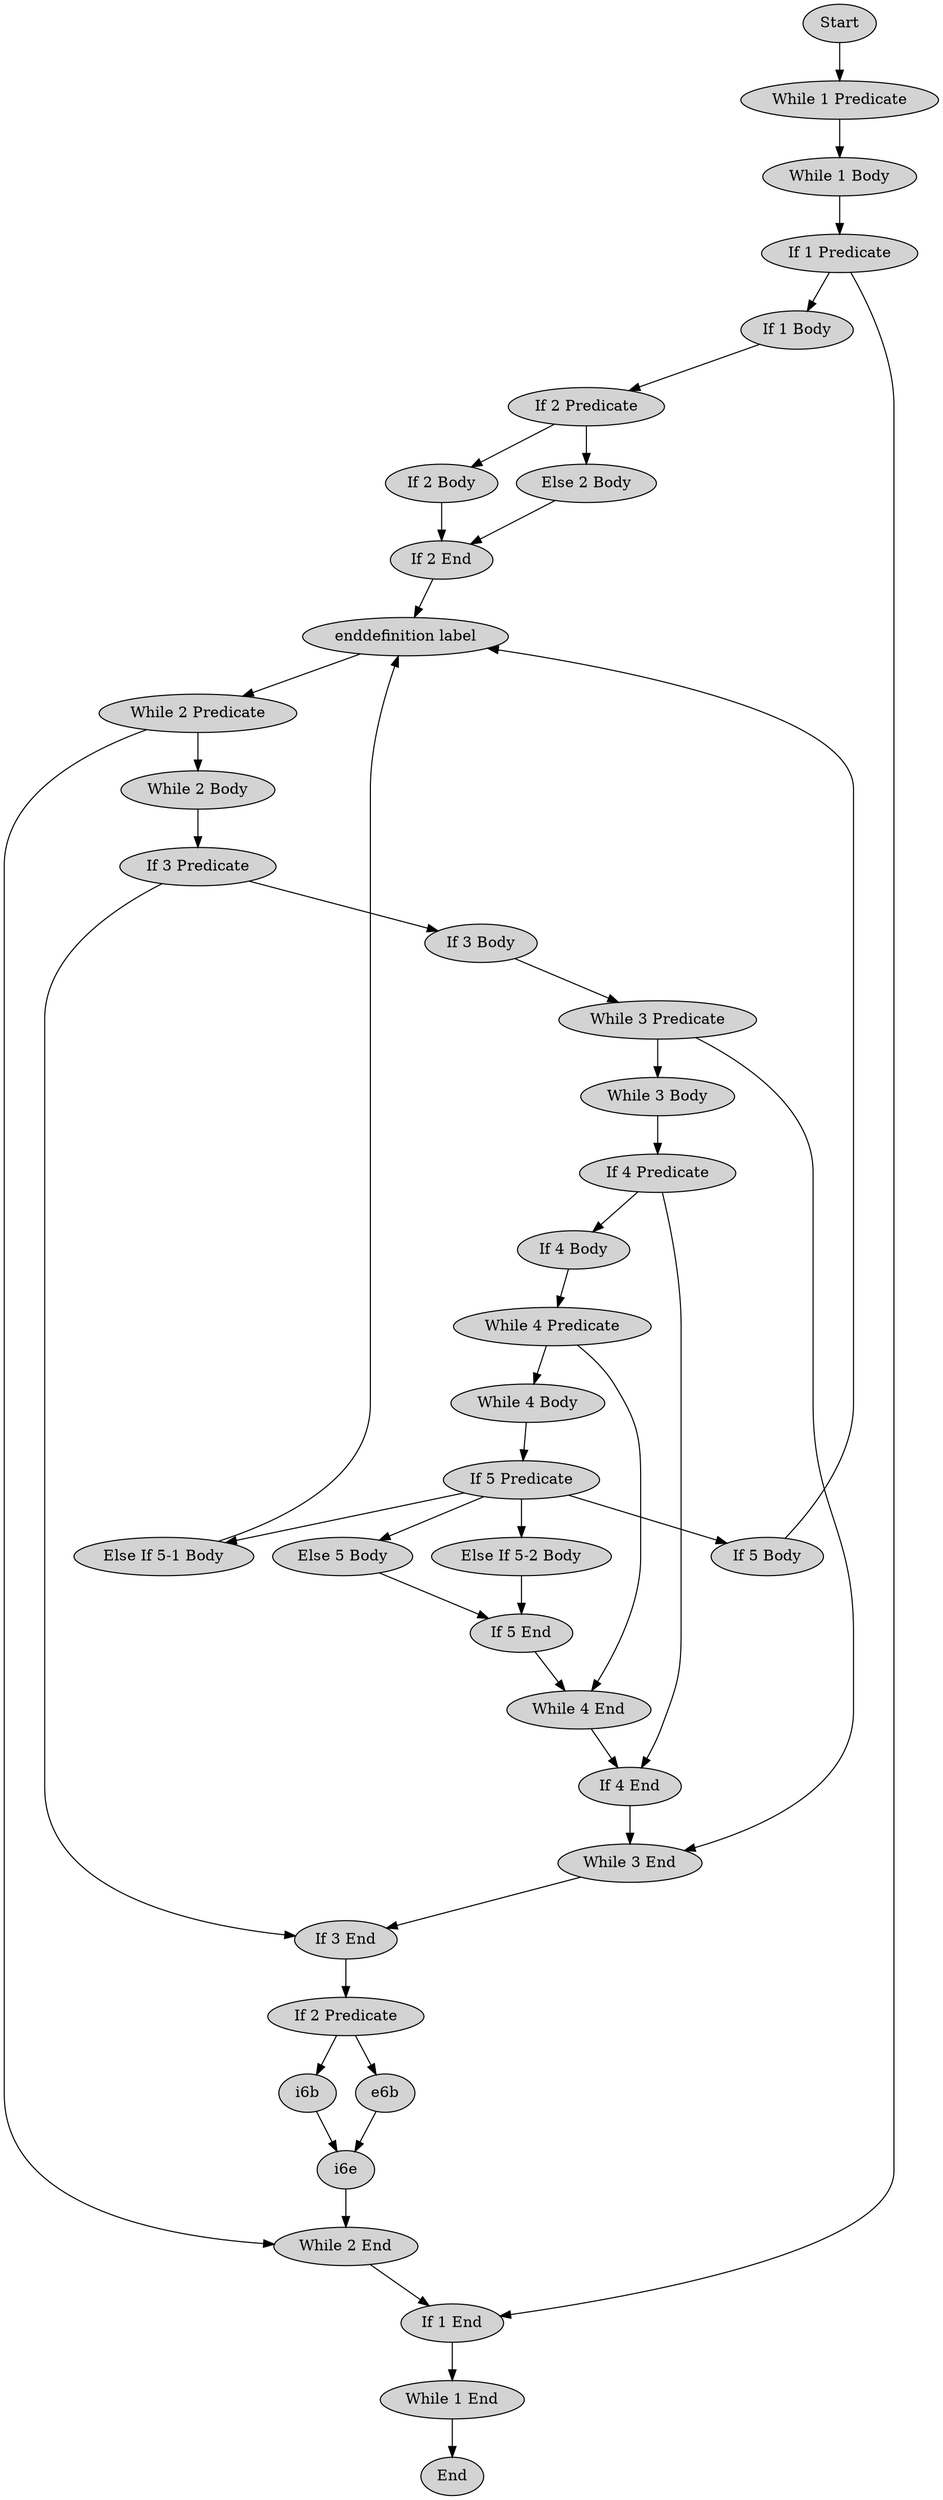 // This is a control flow graph of the Takai-Jones script taking
// `last' commands (basically gotos) into account.
digraph CpGTakaiJones {
        node [style=filled,fillcolor=lightgray];
        start [label="Start"];

        w1p [label="While 1 Predicate"];
        w1b [label="While 1 Body"];
        w1e [label="While 1 End"];

        w2p [label="While 2 Predicate"];
        w2b [label="While 2 Body"];
        w2e [label="While 2 End"];

        w3p [label="While 3 Predicate"];
        w3b [label="While 3 Body"];
        w3e [label="While 3 End"];

        w4p [label="While 4 Predicate"];
        w4b [label="While 4 Body"];
        w4e [label="While 4 End"];

        i1p [label="If 1 Predicate"];
        i1b [label="If 1 Body"];
        i1e [label="If 1 End"];

        i2p [label="If 2 Predicate"];
        i2b [label="If 2 Body"];
        e2b [label="Else 2 Body"];
        i2e [label="If 2 End"];

        enddefinition [label="enddefinition label"];

        i3p [label="If 3 Predicate"];
        i3b [label="If 3 Body"];
        i3e [label="If 3 End"];

        i4p [label="If 4 Predicate"];
        i4b [label="If 4 Body"];
        i4e [label="If 4 End"];

        i5p [label="If 5 Predicate"];
        i5b [label="If 5 Body"];
        ei5_1b [label="Else If 5-1 Body"];
        ei5_2b [label="Else If 5-2 Body"];
        e5b [label="Else 5 Body"];
        i5e [label="If 5 End"];

        i6p [label="If 2 Predicate"];
        i2b [label="If 2 Body"];
        e2b [label="Else 2 Body"];
        i2e [label="If 2 End"];

        end [label="End"];

        start -> w1p;
        w1p -> w1b;
        w1b -> i1p
        i1p -> i1b
        i1p -> i1e
        i1b -> i2p
        i2p -> i2b
        i2p -> e2b
        i2b -> i2e
        e2b -> i2e
        i2e -> enddefinition
        enddefinition -> w2p
        w2p -> w2b
        w2p -> w2e
        w2b -> i3p
        i3p -> i3b
        i3p -> i3e
        i3b -> w3p
        w3p -> w3b
        w3p -> w3e
        w3b -> i4p
        i4p -> i4b
        i4p -> i4e
        i4b -> w4p
        w4p -> w4b
        w4p -> w4e
        w4b -> i5p
        i5p -> i5b
        i5p -> ei5_1b
        i5p -> ei5_2b
        i5p -> e5b
        i5b  -> enddefinition
        ei5_1b -> enddefinition
        ei5_2b -> i5e
        e5b -> i5e
        i5e -> w4e
        w4e -> i4e
        i4e -> w3e
        w3e -> i3e
        i3e -> i6p
        i6p -> i6b
        i6p -> e6b
        i6b -> i6e
        e6b -> i6e
        i6e -> w2e
        w2e -> i1e
        i1e -> w1e
        w1e -> end
}
